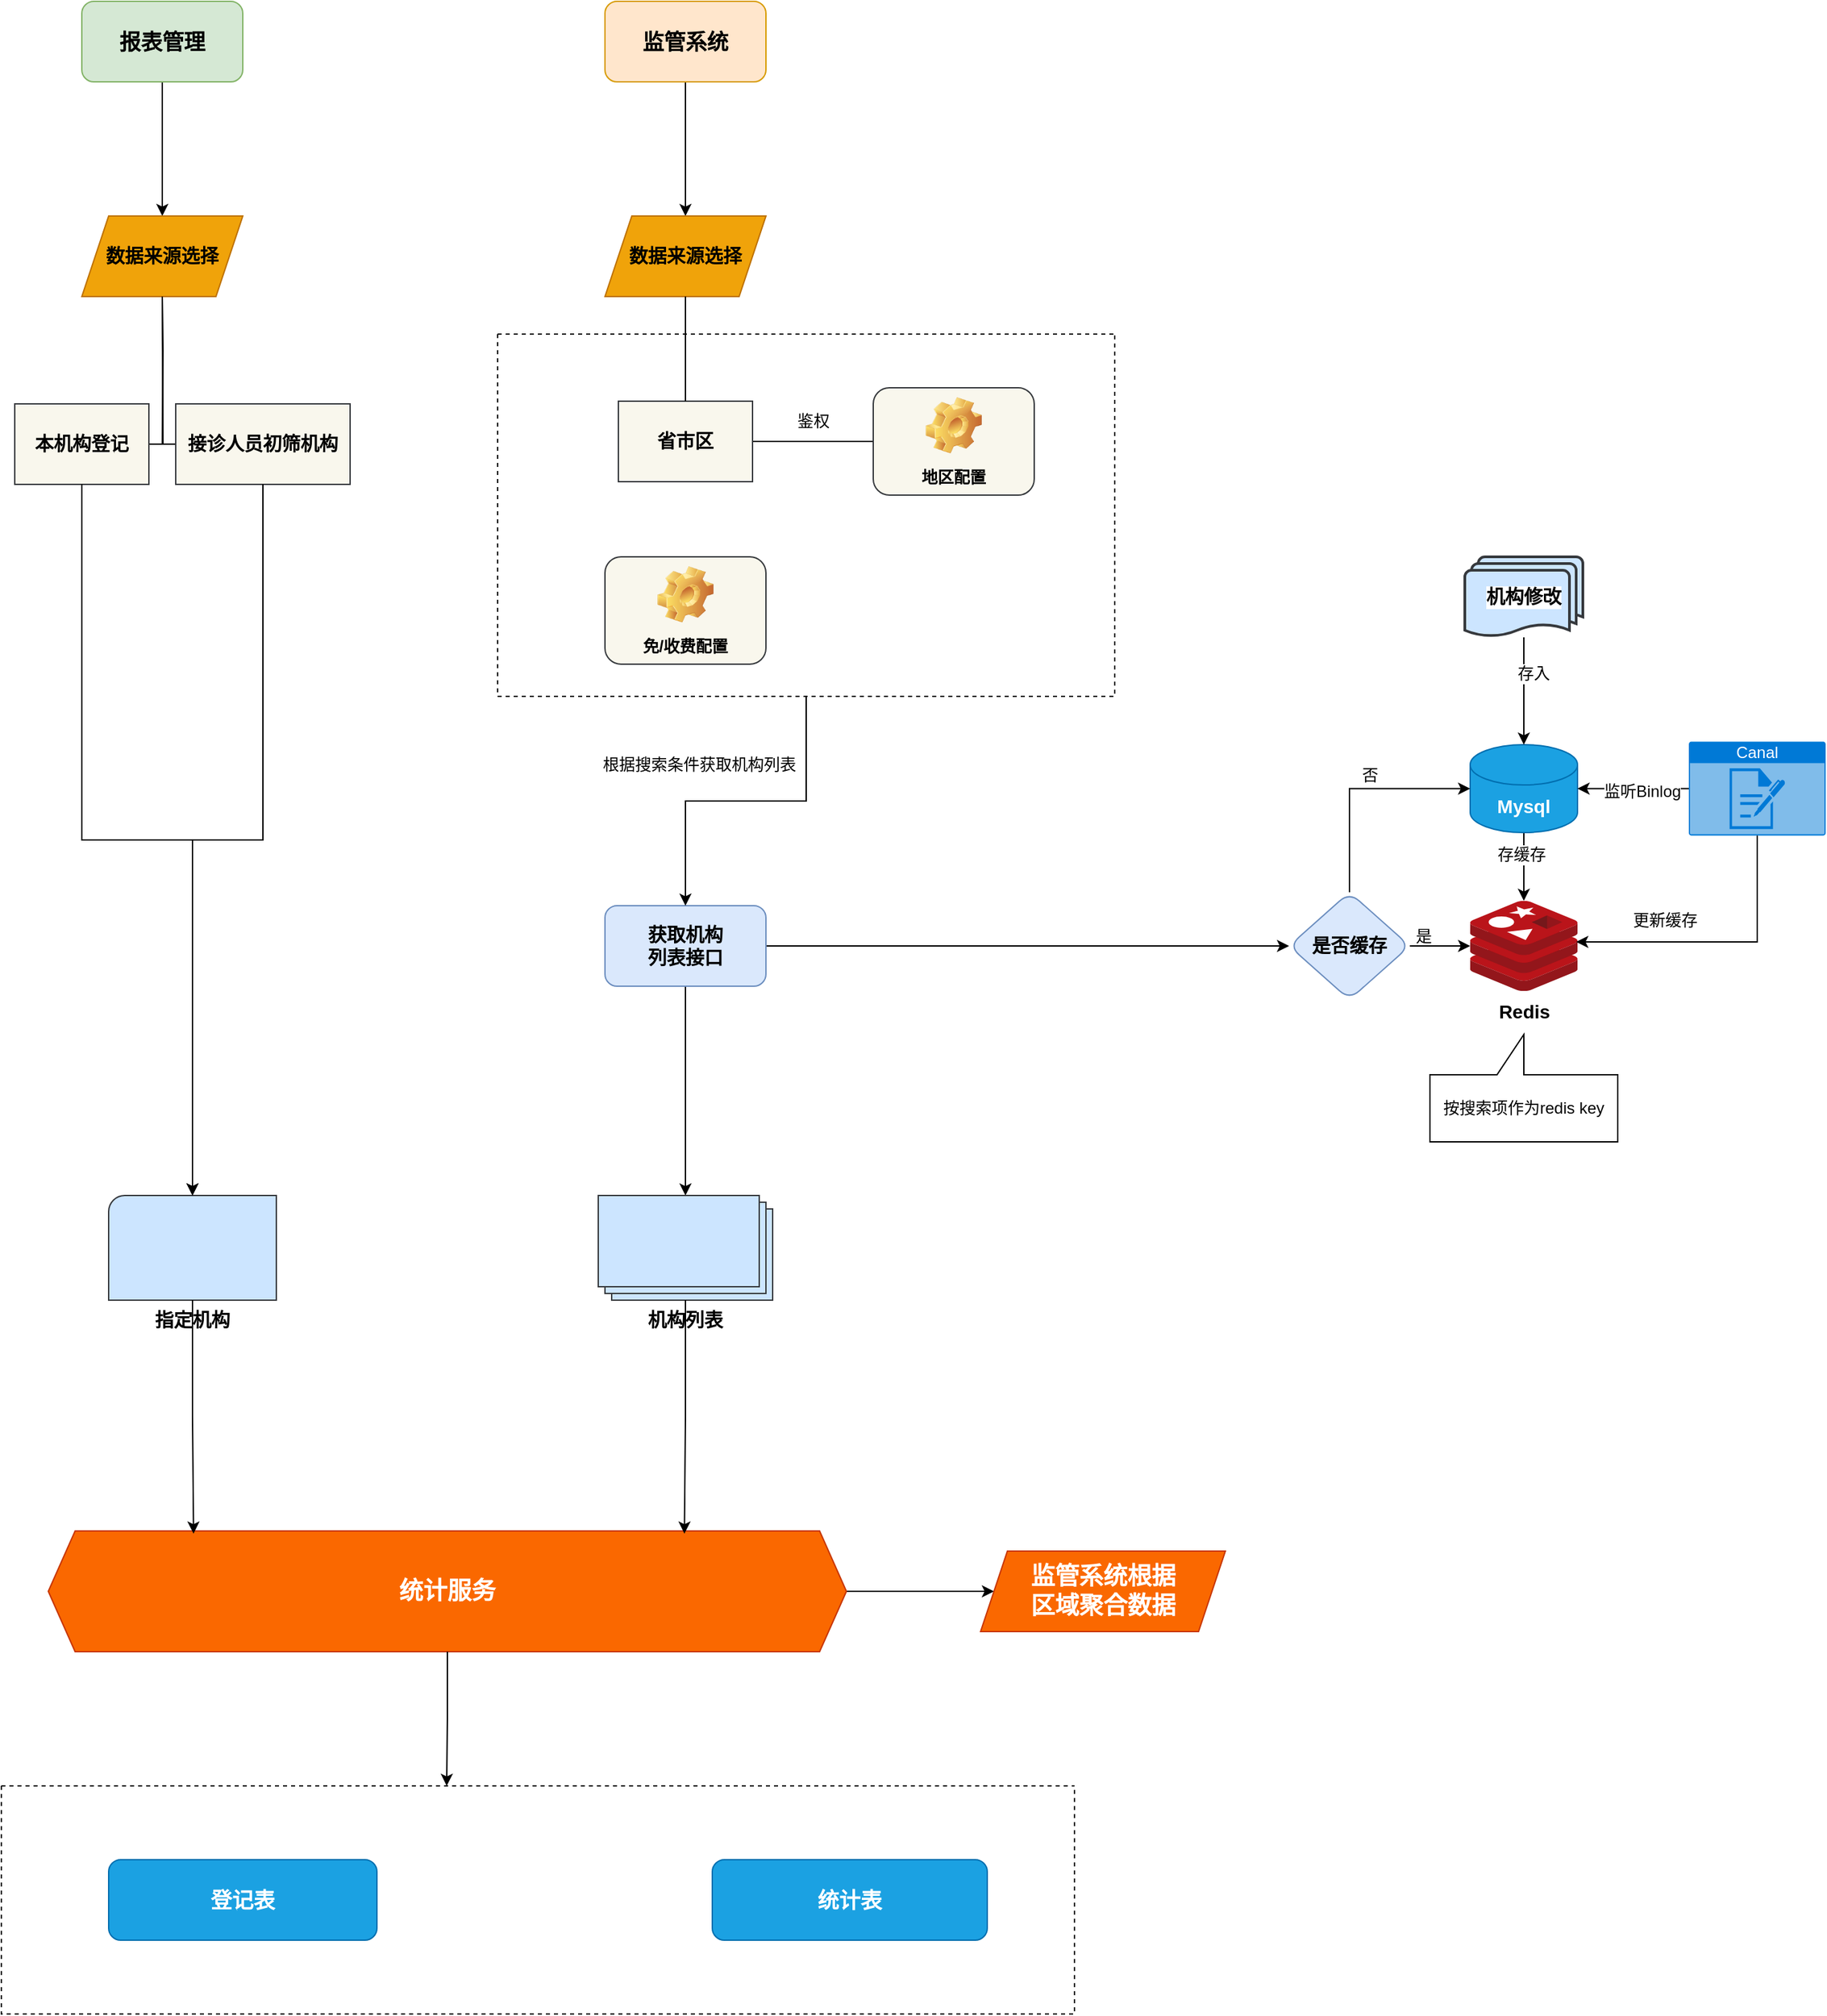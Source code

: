 <mxfile version="24.2.0" type="github">
  <diagram name="第 1 页" id="z-6vBY-6ax6PxCqkO_pk">
    <mxGraphModel dx="2901" dy="2267" grid="1" gridSize="10" guides="1" tooltips="1" connect="1" arrows="1" fold="1" page="1" pageScale="1" pageWidth="827" pageHeight="1169" math="0" shadow="0">
      <root>
        <mxCell id="0" />
        <mxCell id="1" parent="0" />
        <mxCell id="V-afLfj1glj--AbhvNky-103" value="" style="edgeStyle=orthogonalEdgeStyle;rounded=0;orthogonalLoop=1;jettySize=auto;html=1;" edge="1" parent="1" source="V-afLfj1glj--AbhvNky-12" target="V-afLfj1glj--AbhvNky-94">
          <mxGeometry relative="1" as="geometry" />
        </mxCell>
        <mxCell id="V-afLfj1glj--AbhvNky-12" value="报表管理" style="rounded=1;whiteSpace=wrap;html=1;fontSize=16;fillColor=#d5e8d4;strokeColor=#82b366;fontStyle=1" vertex="1" parent="1">
          <mxGeometry x="-640" y="-1000" width="120" height="60" as="geometry" />
        </mxCell>
        <mxCell id="V-afLfj1glj--AbhvNky-109" value="" style="edgeStyle=orthogonalEdgeStyle;rounded=0;orthogonalLoop=1;jettySize=auto;html=1;" edge="1" parent="1" source="V-afLfj1glj--AbhvNky-11" target="V-afLfj1glj--AbhvNky-104">
          <mxGeometry relative="1" as="geometry" />
        </mxCell>
        <mxCell id="V-afLfj1glj--AbhvNky-11" value="监管系统" style="rounded=1;whiteSpace=wrap;html=1;fontSize=16;fillColor=#ffe6cc;strokeColor=#d79b00;fontStyle=1" vertex="1" parent="1">
          <mxGeometry x="-250" y="-1000" width="120" height="60" as="geometry" />
        </mxCell>
        <mxCell id="V-afLfj1glj--AbhvNky-87" value="" style="edgeStyle=orthogonalEdgeStyle;rounded=0;orthogonalLoop=1;jettySize=auto;html=1;exitX=0.5;exitY=1;exitDx=0;exitDy=0;" edge="1" parent="1" source="V-afLfj1glj--AbhvNky-51">
          <mxGeometry relative="1" as="geometry">
            <mxPoint x="-190" y="-240" as="sourcePoint" />
            <mxPoint x="-190" y="-110" as="targetPoint" />
          </mxGeometry>
        </mxCell>
        <mxCell id="V-afLfj1glj--AbhvNky-75" value="" style="edgeStyle=orthogonalEdgeStyle;rounded=0;orthogonalLoop=1;jettySize=auto;html=1;" edge="1" parent="1" source="V-afLfj1glj--AbhvNky-50" target="V-afLfj1glj--AbhvNky-53">
          <mxGeometry relative="1" as="geometry" />
        </mxCell>
        <mxCell id="V-afLfj1glj--AbhvNky-78" value="存缓存" style="edgeLabel;html=1;align=center;verticalAlign=middle;resizable=0;points=[];fontSize=12;" vertex="1" connectable="0" parent="V-afLfj1glj--AbhvNky-75">
          <mxGeometry x="-0.395" y="-2" relative="1" as="geometry">
            <mxPoint y="1" as="offset" />
          </mxGeometry>
        </mxCell>
        <mxCell id="V-afLfj1glj--AbhvNky-50" value="&lt;font style=&quot;font-size: 14px;&quot;&gt;&lt;b&gt;Mysql&lt;/b&gt;&lt;/font&gt;" style="shape=cylinder3;whiteSpace=wrap;html=1;boundedLbl=1;backgroundOutline=1;size=15;fillColor=#1ba1e2;strokeColor=#006EAF;fontColor=#ffffff;" vertex="1" parent="1">
          <mxGeometry x="395" y="-446" width="80" height="65.5" as="geometry" />
        </mxCell>
        <mxCell id="V-afLfj1glj--AbhvNky-72" value="" style="edgeStyle=orthogonalEdgeStyle;rounded=0;orthogonalLoop=1;jettySize=auto;html=1;" edge="1" parent="1" source="V-afLfj1glj--AbhvNky-51" target="V-afLfj1glj--AbhvNky-71">
          <mxGeometry relative="1" as="geometry" />
        </mxCell>
        <mxCell id="V-afLfj1glj--AbhvNky-51" value="获取机构&lt;div&gt;列表接口&lt;/div&gt;" style="rounded=1;whiteSpace=wrap;html=1;fontSize=14;fillColor=#dae8fc;strokeColor=#6c8ebf;fontStyle=1" vertex="1" parent="1">
          <mxGeometry x="-250" y="-326" width="120" height="60" as="geometry" />
        </mxCell>
        <mxCell id="V-afLfj1glj--AbhvNky-53" value="&lt;font style=&quot;font-size: 14px;&quot;&gt;&lt;b&gt;Redis&lt;/b&gt;&lt;/font&gt;" style="image;sketch=0;aspect=fixed;html=1;points=[];align=center;fontSize=12;image=img/lib/mscae/Cache_Redis_Product.svg;" vertex="1" parent="1">
          <mxGeometry x="395" y="-329.6" width="80" height="67.2" as="geometry" />
        </mxCell>
        <mxCell id="V-afLfj1glj--AbhvNky-56" value="" style="edgeStyle=orthogonalEdgeStyle;rounded=0;orthogonalLoop=1;jettySize=auto;html=1;" edge="1" parent="1" source="V-afLfj1glj--AbhvNky-55" target="V-afLfj1glj--AbhvNky-50">
          <mxGeometry relative="1" as="geometry" />
        </mxCell>
        <mxCell id="V-afLfj1glj--AbhvNky-67" value="存入" style="edgeLabel;html=1;align=center;verticalAlign=middle;resizable=0;points=[];fontSize=12;" vertex="1" connectable="0" parent="V-afLfj1glj--AbhvNky-56">
          <mxGeometry x="-0.03" y="2" relative="1" as="geometry">
            <mxPoint x="5" y="-12" as="offset" />
          </mxGeometry>
        </mxCell>
        <mxCell id="V-afLfj1glj--AbhvNky-55" value="机构修改" style="strokeWidth=2;html=1;shape=mxgraph.flowchart.multi-document;whiteSpace=wrap;fontSize=14;fontStyle=1;labelBackgroundColor=default;fillColor=#cce5ff;strokeColor=#36393d;" vertex="1" parent="1">
          <mxGeometry x="391" y="-586" width="88" height="60" as="geometry" />
        </mxCell>
        <mxCell id="V-afLfj1glj--AbhvNky-66" value="" style="edgeStyle=orthogonalEdgeStyle;rounded=0;orthogonalLoop=1;jettySize=auto;html=1;" edge="1" parent="1" source="V-afLfj1glj--AbhvNky-57" target="V-afLfj1glj--AbhvNky-50">
          <mxGeometry relative="1" as="geometry" />
        </mxCell>
        <mxCell id="V-afLfj1glj--AbhvNky-68" value="监听Binlog" style="edgeLabel;html=1;align=center;verticalAlign=middle;resizable=0;points=[];fontSize=12;" vertex="1" connectable="0" parent="V-afLfj1glj--AbhvNky-66">
          <mxGeometry x="-0.157" y="2" relative="1" as="geometry">
            <mxPoint as="offset" />
          </mxGeometry>
        </mxCell>
        <mxCell id="V-afLfj1glj--AbhvNky-57" value="Canal" style="html=1;whiteSpace=wrap;strokeColor=none;fillColor=#0079D6;labelPosition=center;verticalLabelPosition=middle;verticalAlign=top;align=center;fontSize=12;outlineConnect=0;spacingTop=-6;fontColor=#FFFFFF;sketch=0;shape=mxgraph.sitemap.log;" vertex="1" parent="1">
          <mxGeometry x="558" y="-448.25" width="102" height="70" as="geometry" />
        </mxCell>
        <mxCell id="V-afLfj1glj--AbhvNky-69" value="更新缓存" style="text;html=1;align=center;verticalAlign=middle;resizable=0;points=[];autosize=1;strokeColor=none;fillColor=none;fontSize=12;" vertex="1" parent="1">
          <mxGeometry x="505" y="-329.6" width="70" height="30" as="geometry" />
        </mxCell>
        <mxCell id="V-afLfj1glj--AbhvNky-73" value="" style="edgeStyle=orthogonalEdgeStyle;rounded=0;orthogonalLoop=1;jettySize=auto;html=1;" edge="1" parent="1" source="V-afLfj1glj--AbhvNky-71" target="V-afLfj1glj--AbhvNky-53">
          <mxGeometry relative="1" as="geometry" />
        </mxCell>
        <mxCell id="V-afLfj1glj--AbhvNky-71" value="是否缓存" style="rhombus;whiteSpace=wrap;html=1;fontSize=14;fillColor=#dae8fc;strokeColor=#6c8ebf;rounded=1;fontStyle=1;" vertex="1" parent="1">
          <mxGeometry x="260" y="-336" width="90" height="80" as="geometry" />
        </mxCell>
        <mxCell id="V-afLfj1glj--AbhvNky-74" style="edgeStyle=orthogonalEdgeStyle;rounded=0;orthogonalLoop=1;jettySize=auto;html=1;entryX=0;entryY=0.5;entryDx=0;entryDy=0;entryPerimeter=0;" edge="1" parent="1" source="V-afLfj1glj--AbhvNky-71" target="V-afLfj1glj--AbhvNky-50">
          <mxGeometry relative="1" as="geometry">
            <Array as="points">
              <mxPoint x="305" y="-413" />
            </Array>
          </mxGeometry>
        </mxCell>
        <mxCell id="V-afLfj1glj--AbhvNky-76" value="是" style="text;html=1;align=center;verticalAlign=middle;resizable=0;points=[];autosize=1;strokeColor=none;fillColor=none;" vertex="1" parent="1">
          <mxGeometry x="340" y="-318" width="40" height="30" as="geometry" />
        </mxCell>
        <mxCell id="V-afLfj1glj--AbhvNky-77" value="否" style="text;html=1;align=center;verticalAlign=middle;resizable=0;points=[];autosize=1;strokeColor=none;fillColor=none;" vertex="1" parent="1">
          <mxGeometry x="300" y="-438" width="40" height="30" as="geometry" />
        </mxCell>
        <mxCell id="V-afLfj1glj--AbhvNky-79" value="按搜索项作为redis key" style="shape=callout;whiteSpace=wrap;html=1;perimeter=calloutPerimeter;direction=west;" vertex="1" parent="1">
          <mxGeometry x="365" y="-230" width="140" height="80" as="geometry" />
        </mxCell>
        <mxCell id="V-afLfj1glj--AbhvNky-82" style="edgeStyle=orthogonalEdgeStyle;rounded=0;orthogonalLoop=1;jettySize=auto;html=1;entryX=0.988;entryY=0.455;entryDx=0;entryDy=0;entryPerimeter=0;" edge="1" parent="1" source="V-afLfj1glj--AbhvNky-57" target="V-afLfj1glj--AbhvNky-53">
          <mxGeometry relative="1" as="geometry">
            <Array as="points">
              <mxPoint x="609" y="-299" />
            </Array>
          </mxGeometry>
        </mxCell>
        <mxCell id="V-afLfj1glj--AbhvNky-83" value="根据搜索条件获取机构列表" style="text;html=1;align=center;verticalAlign=middle;resizable=0;points=[];autosize=1;strokeColor=none;fillColor=none;" vertex="1" parent="1">
          <mxGeometry x="-265" y="-446" width="170" height="30" as="geometry" />
        </mxCell>
        <mxCell id="V-afLfj1glj--AbhvNky-88" value="机构列表" style="verticalLabelPosition=bottom;verticalAlign=top;html=1;shape=mxgraph.basic.layered_rect;dx=10;outlineConnect=0;whiteSpace=wrap;fontSize=14;fontStyle=1;fillColor=#cce5ff;strokeColor=#36393d;" vertex="1" parent="1">
          <mxGeometry x="-255" y="-110" width="130" height="78" as="geometry" />
        </mxCell>
        <mxCell id="V-afLfj1glj--AbhvNky-94" value="数据来源选择" style="shape=parallelogram;perimeter=parallelogramPerimeter;whiteSpace=wrap;html=1;fixedSize=1;fontSize=14;fontStyle=1;fillColor=#f0a30a;fontColor=#000000;strokeColor=#BD7000;" vertex="1" parent="1">
          <mxGeometry x="-640" y="-840" width="120" height="60" as="geometry" />
        </mxCell>
        <mxCell id="V-afLfj1glj--AbhvNky-99" value="" style="edgeStyle=orthogonalEdgeStyle;sourcePerimeterSpacing=0;targetPerimeterSpacing=0;startArrow=none;endArrow=none;rounded=0;targetPortConstraint=eastwest;sourcePortConstraint=northsouth;curved=0;rounded=0;" edge="1" target="V-afLfj1glj--AbhvNky-101" parent="1">
          <mxGeometry relative="1" as="geometry">
            <mxPoint x="-580" y="-780" as="sourcePoint" />
          </mxGeometry>
        </mxCell>
        <mxCell id="V-afLfj1glj--AbhvNky-100" value="" style="edgeStyle=orthogonalEdgeStyle;sourcePerimeterSpacing=0;targetPerimeterSpacing=0;startArrow=none;endArrow=none;rounded=0;targetPortConstraint=eastwest;sourcePortConstraint=northsouth;curved=0;rounded=0;" edge="1" target="V-afLfj1glj--AbhvNky-102" parent="1">
          <mxGeometry relative="1" as="geometry">
            <mxPoint x="-580" y="-780" as="sourcePoint" />
          </mxGeometry>
        </mxCell>
        <mxCell id="V-afLfj1glj--AbhvNky-101" value="本机构登记" style="whiteSpace=wrap;html=1;align=center;verticalAlign=middle;treeFolding=1;treeMoving=1;fontSize=14;fontStyle=1;fillColor=#f9f7ed;strokeColor=#36393d;" vertex="1" parent="1">
          <mxGeometry x="-690" y="-700" width="100" height="60" as="geometry" />
        </mxCell>
        <mxCell id="V-afLfj1glj--AbhvNky-102" value="接诊人员初筛机构" style="whiteSpace=wrap;html=1;align=center;verticalAlign=middle;treeFolding=1;treeMoving=1;fontSize=14;fontStyle=1;fillColor=#f9f7ed;strokeColor=#36393d;" vertex="1" parent="1">
          <mxGeometry x="-570" y="-700" width="130" height="60" as="geometry" />
        </mxCell>
        <mxCell id="V-afLfj1glj--AbhvNky-104" value="数据来源选择" style="shape=parallelogram;perimeter=parallelogramPerimeter;whiteSpace=wrap;html=1;fixedSize=1;fontSize=14;fontStyle=1;fillColor=#f0a30a;fontColor=#000000;strokeColor=#BD7000;" vertex="1" parent="1">
          <mxGeometry x="-250" y="-840" width="120" height="60" as="geometry" />
        </mxCell>
        <mxCell id="V-afLfj1glj--AbhvNky-112" value="" style="edgeStyle=elbowEdgeStyle;rounded=0;orthogonalLoop=1;jettySize=auto;html=1;elbow=horizontal;startArrow=none;endArrow=none;" edge="1" parent="1" source="V-afLfj1glj--AbhvNky-110" target="V-afLfj1glj--AbhvNky-42">
          <mxGeometry relative="1" as="geometry" />
        </mxCell>
        <mxCell id="V-afLfj1glj--AbhvNky-110" value="省市区" style="whiteSpace=wrap;html=1;align=center;verticalAlign=middle;treeFolding=1;treeMoving=1;newEdgeStyle={&quot;edgeStyle&quot;:&quot;elbowEdgeStyle&quot;,&quot;startArrow&quot;:&quot;none&quot;,&quot;endArrow&quot;:&quot;none&quot;};fontSize=14;fontStyle=1;fillColor=#f9f7ed;strokeColor=#36393d;" vertex="1" parent="1">
          <mxGeometry x="-240" y="-702" width="100" height="60" as="geometry" />
        </mxCell>
        <mxCell id="V-afLfj1glj--AbhvNky-111" value="" style="edgeStyle=elbowEdgeStyle;elbow=vertical;sourcePerimeterSpacing=0;targetPerimeterSpacing=0;startArrow=none;endArrow=none;rounded=0;curved=0;exitX=0.5;exitY=1;exitDx=0;exitDy=0;" edge="1" target="V-afLfj1glj--AbhvNky-110" parent="1" source="V-afLfj1glj--AbhvNky-104">
          <mxGeometry relative="1" as="geometry">
            <mxPoint x="-190" y="-770" as="sourcePoint" />
          </mxGeometry>
        </mxCell>
        <mxCell id="V-afLfj1glj--AbhvNky-42" value="地区配置" style="label;whiteSpace=wrap;html=1;align=center;verticalAlign=bottom;spacingLeft=0;spacingBottom=4;imageAlign=center;imageVerticalAlign=top;image=img/clipart/Gear_128x128.png;fillColor=#f9f7ed;strokeColor=#36393d;" vertex="1" parent="1">
          <mxGeometry x="-50" y="-712" width="120" height="80" as="geometry" />
        </mxCell>
        <mxCell id="V-afLfj1glj--AbhvNky-113" value="鉴权" style="text;html=1;align=center;verticalAlign=middle;resizable=0;points=[];autosize=1;strokeColor=none;fillColor=none;" vertex="1" parent="1">
          <mxGeometry x="-120" y="-702" width="50" height="30" as="geometry" />
        </mxCell>
        <mxCell id="V-afLfj1glj--AbhvNky-27" value="免/收费配置" style="label;whiteSpace=wrap;html=1;align=center;verticalAlign=bottom;spacingLeft=0;spacingBottom=4;imageAlign=center;imageVerticalAlign=top;image=img/clipart/Gear_128x128.png;fillColor=#f9f7ed;strokeColor=#36393d;" vertex="1" parent="1">
          <mxGeometry x="-250" y="-586" width="120" height="80" as="geometry" />
        </mxCell>
        <mxCell id="V-afLfj1glj--AbhvNky-115" style="edgeStyle=orthogonalEdgeStyle;rounded=0;orthogonalLoop=1;jettySize=auto;html=1;entryX=0.5;entryY=0;entryDx=0;entryDy=0;" edge="1" parent="1" source="V-afLfj1glj--AbhvNky-114" target="V-afLfj1glj--AbhvNky-51">
          <mxGeometry relative="1" as="geometry" />
        </mxCell>
        <mxCell id="V-afLfj1glj--AbhvNky-114" value="" style="swimlane;startSize=0;dashed=1;" vertex="1" parent="1">
          <mxGeometry x="-330" y="-752" width="460" height="270" as="geometry" />
        </mxCell>
        <mxCell id="V-afLfj1glj--AbhvNky-116" value="指定机构" style="verticalLabelPosition=bottom;verticalAlign=top;html=1;shape=mxgraph.basic.corner_round_rect;dx=6;whiteSpace=wrap;fontSize=14;fontStyle=1;fillColor=#cce5ff;strokeColor=#36393d;" vertex="1" parent="1">
          <mxGeometry x="-620" y="-110" width="125" height="78" as="geometry" />
        </mxCell>
        <mxCell id="V-afLfj1glj--AbhvNky-117" style="edgeStyle=orthogonalEdgeStyle;rounded=0;orthogonalLoop=1;jettySize=auto;html=1;entryX=0.5;entryY=0;entryDx=0;entryDy=0;entryPerimeter=0;" edge="1" parent="1" source="V-afLfj1glj--AbhvNky-102" target="V-afLfj1glj--AbhvNky-116">
          <mxGeometry relative="1" as="geometry" />
        </mxCell>
        <mxCell id="V-afLfj1glj--AbhvNky-118" style="edgeStyle=orthogonalEdgeStyle;rounded=0;orthogonalLoop=1;jettySize=auto;html=1;entryX=0.5;entryY=0;entryDx=0;entryDy=0;entryPerimeter=0;" edge="1" parent="1" source="V-afLfj1glj--AbhvNky-101" target="V-afLfj1glj--AbhvNky-116">
          <mxGeometry relative="1" as="geometry" />
        </mxCell>
        <mxCell id="V-afLfj1glj--AbhvNky-127" value="" style="edgeStyle=orthogonalEdgeStyle;rounded=0;orthogonalLoop=1;jettySize=auto;html=1;" edge="1" parent="1" source="V-afLfj1glj--AbhvNky-119" target="V-afLfj1glj--AbhvNky-126">
          <mxGeometry relative="1" as="geometry" />
        </mxCell>
        <mxCell id="V-afLfj1glj--AbhvNky-119" value="统计服务" style="shape=hexagon;perimeter=hexagonPerimeter2;whiteSpace=wrap;html=1;fixedSize=1;fillColor=#fa6800;fontColor=#FFFFFF;strokeColor=#C73500;fontSize=18;fontStyle=1" vertex="1" parent="1">
          <mxGeometry x="-665" y="140" width="595" height="90" as="geometry" />
        </mxCell>
        <mxCell id="V-afLfj1glj--AbhvNky-120" style="edgeStyle=orthogonalEdgeStyle;rounded=0;orthogonalLoop=1;jettySize=auto;html=1;entryX=0.797;entryY=0.022;entryDx=0;entryDy=0;entryPerimeter=0;" edge="1" parent="1" source="V-afLfj1glj--AbhvNky-88" target="V-afLfj1glj--AbhvNky-119">
          <mxGeometry relative="1" as="geometry" />
        </mxCell>
        <mxCell id="V-afLfj1glj--AbhvNky-121" style="edgeStyle=orthogonalEdgeStyle;rounded=0;orthogonalLoop=1;jettySize=auto;html=1;entryX=0.182;entryY=0.022;entryDx=0;entryDy=0;entryPerimeter=0;" edge="1" parent="1" source="V-afLfj1glj--AbhvNky-116" target="V-afLfj1glj--AbhvNky-119">
          <mxGeometry relative="1" as="geometry" />
        </mxCell>
        <mxCell id="V-afLfj1glj--AbhvNky-126" value="监管系统&lt;span style=&quot;background-color: initial;&quot;&gt;根据&lt;/span&gt;&lt;div&gt;&lt;span style=&quot;background-color: initial;&quot;&gt;区域聚合数据&lt;/span&gt;&lt;/div&gt;" style="shape=parallelogram;perimeter=parallelogramPerimeter;whiteSpace=wrap;html=1;fixedSize=1;fontSize=18;fillColor=#fa6800;strokeColor=#C73500;fontColor=#FFFFFF;fontStyle=1;" vertex="1" parent="1">
          <mxGeometry x="30" y="155" width="182.5" height="60" as="geometry" />
        </mxCell>
        <mxCell id="V-afLfj1glj--AbhvNky-128" value="" style="swimlane;startSize=0;dashed=1;" vertex="1" parent="1">
          <mxGeometry x="-700" y="330" width="800" height="170" as="geometry" />
        </mxCell>
        <mxCell id="V-afLfj1glj--AbhvNky-14" value="统计表" style="rounded=1;whiteSpace=wrap;html=1;fontSize=16;fillColor=#1ba1e2;strokeColor=#006EAF;fontStyle=1;fontColor=#ffffff;" vertex="1" parent="V-afLfj1glj--AbhvNky-128">
          <mxGeometry x="530" y="55" width="205" height="60" as="geometry" />
        </mxCell>
        <mxCell id="V-afLfj1glj--AbhvNky-13" value="登记表" style="rounded=1;whiteSpace=wrap;html=1;fontSize=16;fillColor=#1ba1e2;strokeColor=#006EAF;fontStyle=1;fontColor=#ffffff;" vertex="1" parent="V-afLfj1glj--AbhvNky-128">
          <mxGeometry x="80" y="55" width="200" height="60" as="geometry" />
        </mxCell>
        <mxCell id="V-afLfj1glj--AbhvNky-129" style="edgeStyle=orthogonalEdgeStyle;rounded=0;orthogonalLoop=1;jettySize=auto;html=1;entryX=0.415;entryY=0;entryDx=0;entryDy=0;entryPerimeter=0;" edge="1" parent="1" source="V-afLfj1glj--AbhvNky-119" target="V-afLfj1glj--AbhvNky-128">
          <mxGeometry relative="1" as="geometry" />
        </mxCell>
      </root>
    </mxGraphModel>
  </diagram>
</mxfile>
